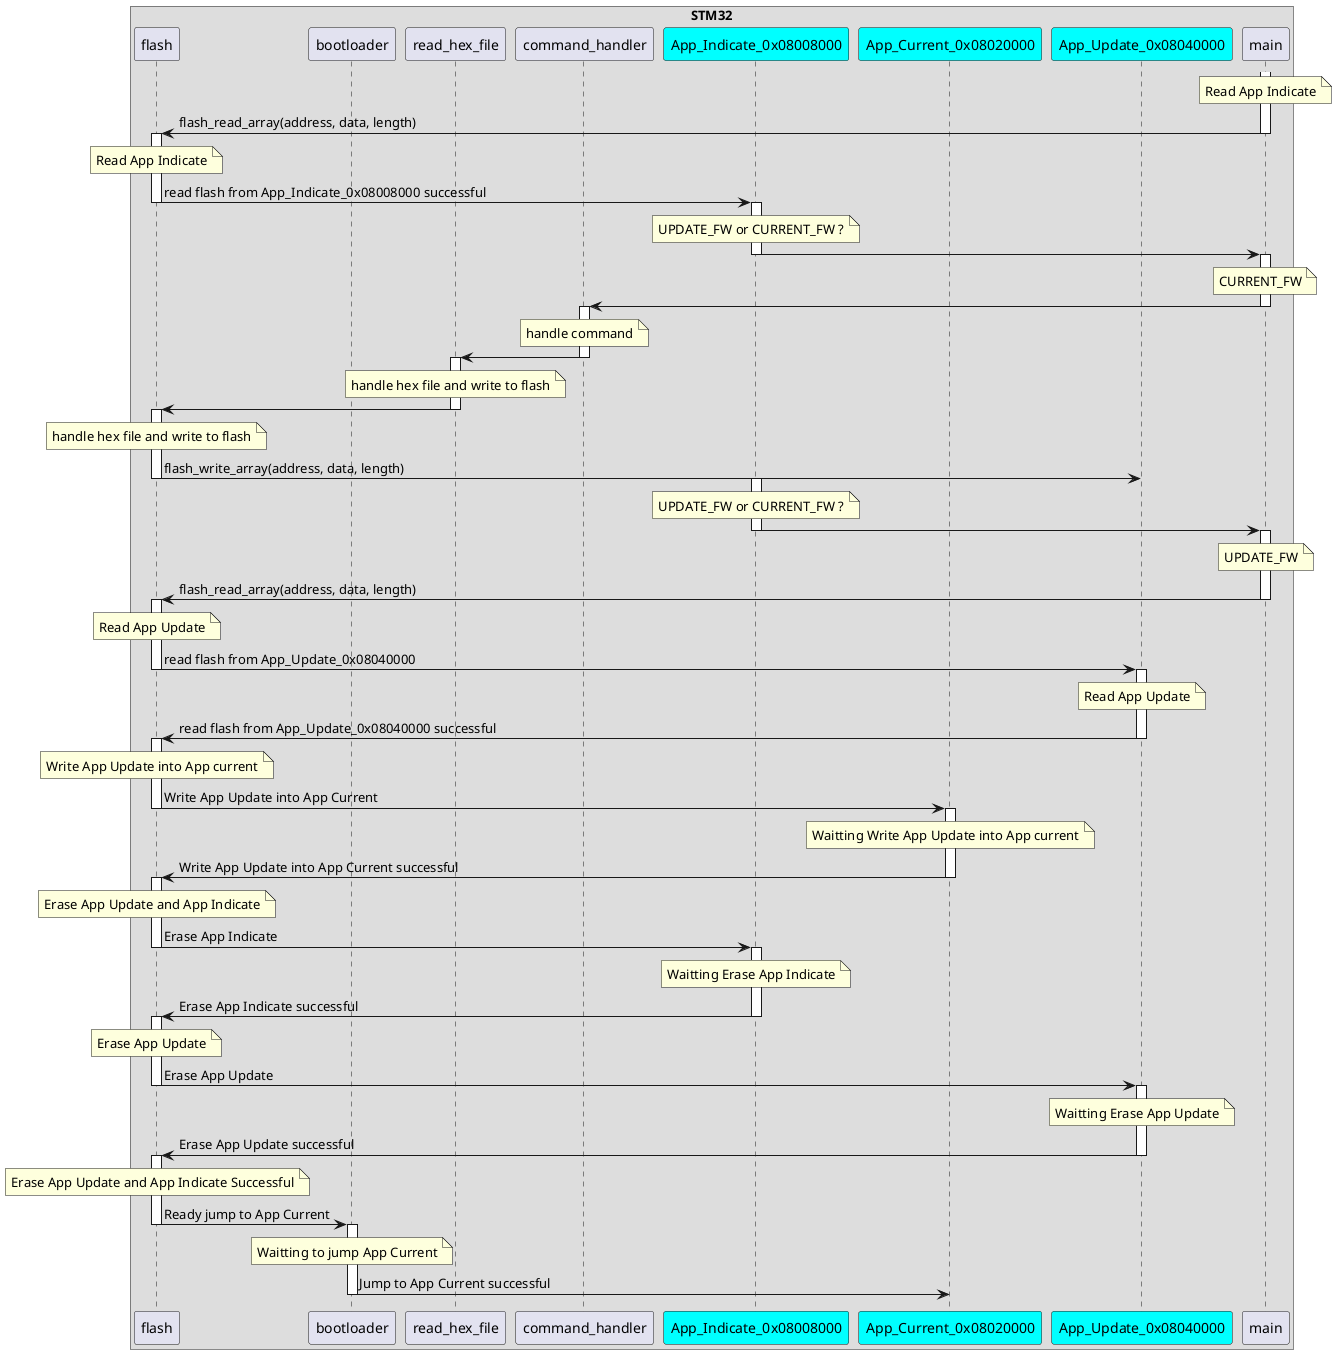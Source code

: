 @startuml

box STM32 
participant flash
participant bootloader
participant read_hex_file
participant command_handler
participant App_Indicate_0x08008000 #Cyan
participant App_Current_0x08020000 #Cyan
participant App_Update_0x08040000 #Cyan
participant main
end box

activate main
note over main: Read App Indicate
main -> flash: flash_read_array(address, data, length)
deactivate main
activate flash
note over flash: Read App Indicate
flash -> App_Indicate_0x08008000 : read flash from App_Indicate_0x08008000 successful
deactivate flash
activate App_Indicate_0x08008000
note over App_Indicate_0x08008000: UPDATE_FW or CURRENT_FW ?
App_Indicate_0x08008000 -> main 
deactivate App_Indicate_0x08008000

activate main
note over main: CURRENT_FW 
main -> command_handler
deactivate main
activate command_handler
note over command_handler: handle command 
command_handler -> read_hex_file
deactivate command_handler
activate read_hex_file
note over read_hex_file: handle hex file and write to flash 
read_hex_file -> flash 
deactivate read_hex_file
activate flash
note over flash: handle hex file and write to flash 
flash -> App_Update_0x08040000 : flash_write_array(address, data, length)
deactivate flash

activate App_Indicate_0x08008000
note over App_Indicate_0x08008000: UPDATE_FW or CURRENT_FW ?
App_Indicate_0x08008000 -> main 
deactivate App_Indicate_0x08008000

activate main
note over main: UPDATE_FW 
main -> flash : flash_read_array(address, data, length)
deactivate main
activate flash
note over flash: Read App Update
flash -> App_Update_0x08040000 : read flash from App_Update_0x08040000 
deactivate flash
activate App_Update_0x08040000
note over App_Update_0x08040000: Read App Update
App_Update_0x08040000 -> flash : read flash from App_Update_0x08040000 successful
deactivate App_Update_0x08040000
activate flash
note over flash: Write App Update into App current
flash -> App_Current_0x08020000 : Write App Update into App Current
deactivate flash
activate App_Current_0x08020000
note over App_Current_0x08020000: Waitting Write App Update into App current
App_Current_0x08020000 -> flash : Write App Update into App Current successful
deactivate App_Current_0x08020000
activate flash
note over flash: Erase App Update and App Indicate
flash -> App_Indicate_0x08008000 : Erase App Indicate
deactivate flash
activate App_Indicate_0x08008000
note over App_Indicate_0x08008000: Waitting Erase App Indicate
App_Indicate_0x08008000 -> flash : Erase App Indicate successful
deactivate App_Indicate_0x08008000
activate flash
note over flash: Erase App Update 
flash -> App_Update_0x08040000 : Erase App Update
deactivate flash
activate App_Update_0x08040000
note over App_Update_0x08040000: Waitting Erase App Update
App_Update_0x08040000 -> flash : Erase App Update successful
deactivate App_Update_0x08040000
activate flash
note over flash: Erase App Update and App Indicate Successful
flash -> bootloader : Ready jump to App Current
deactivate flash
activate bootloader
note over bootloader: Waitting to jump App Current
bootloader -> App_Current_0x08020000 : Jump to App Current successful
deactivate bootloader
@enduml